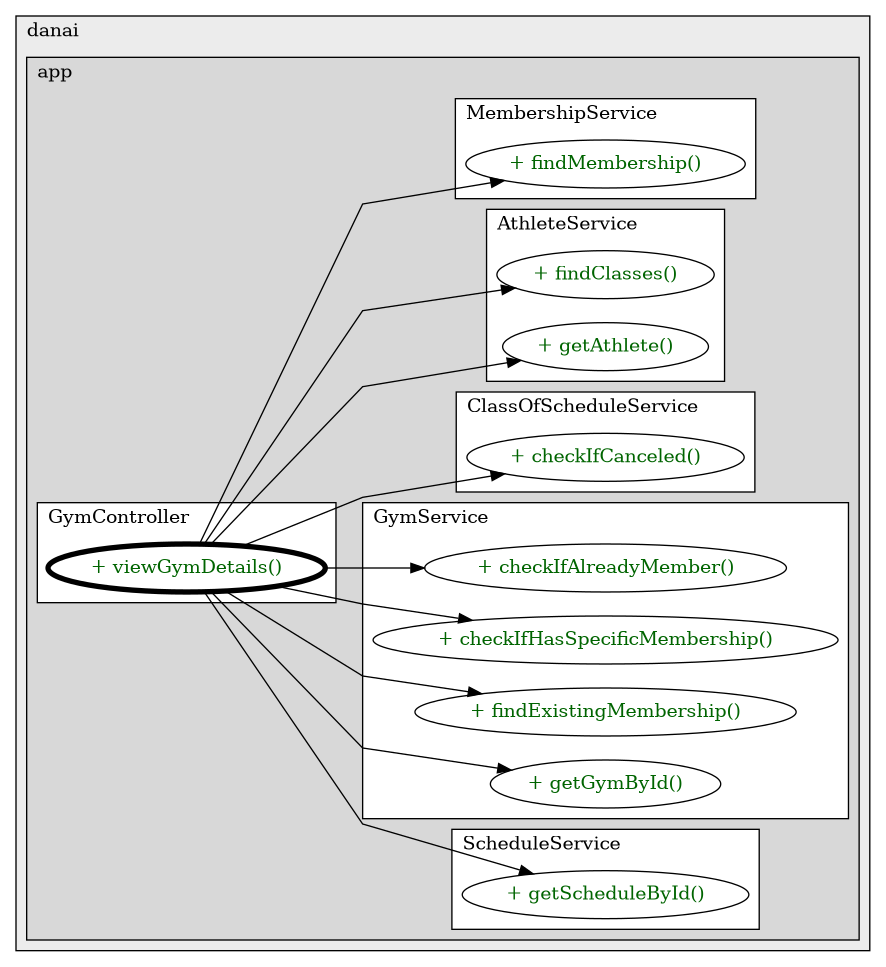 @startuml

/' diagram meta data start
config=CallConfiguration;
{
  "rootMethod": "dipl.danai.app.controller.GymController#viewGymDetails(Long,Model,Authentication)",
  "projectClassification": {
    "searchMode": "OpenProject", // OpenProject, AllProjects
    "includedProjects": "",
    "pathEndKeywords": "*.impl",
    "isClientPath": "",
    "isClientName": "",
    "isTestPath": "",
    "isTestName": "",
    "isMappingPath": "",
    "isMappingName": "",
    "isDataAccessPath": "",
    "isDataAccessName": "",
    "isDataStructurePath": "",
    "isDataStructureName": "",
    "isInterfaceStructuresPath": "",
    "isInterfaceStructuresName": "",
    "isEntryPointPath": "",
    "isEntryPointName": "",
    "treatFinalFieldsAsMandatory": false
  },
  "graphRestriction": {
    "classPackageExcludeFilter": "",
    "classPackageIncludeFilter": "",
    "classNameExcludeFilter": "",
    "classNameIncludeFilter": "",
    "methodNameExcludeFilter": "",
    "methodNameIncludeFilter": "",
    "removeByInheritance": "", // inheritance/annotation based filtering is done in a second step
    "removeByAnnotation": "",
    "removeByClassPackage": "", // cleanup the graph after inheritance/annotation based filtering is done
    "removeByClassName": "",
    "cutMappings": false,
    "cutEnum": true,
    "cutTests": true,
    "cutClient": true,
    "cutDataAccess": true,
    "cutInterfaceStructures": true,
    "cutDataStructures": true,
    "cutGetterAndSetter": true,
    "cutConstructors": true
  },
  "graphTraversal": {
    "forwardDepth": 3,
    "backwardDepth": 3,
    "classPackageExcludeFilter": "",
    "classPackageIncludeFilter": "",
    "classNameExcludeFilter": "",
    "classNameIncludeFilter": "",
    "methodNameExcludeFilter": "",
    "methodNameIncludeFilter": "",
    "hideMappings": false,
    "hideDataStructures": false,
    "hidePrivateMethods": true,
    "hideInterfaceCalls": true, // indirection: implementation -> interface (is hidden) -> implementation
    "onlyShowApplicationEntryPoints": false, // root node is included
    "useMethodCallsForStructureDiagram": "ForwardOnly" // ForwardOnly, BothDirections, No
  },
  "details": {
    "aggregation": "GroupByClass", // ByClass, GroupByClass, None
    "showMethodParametersTypes": false,
    "showMethodParametersNames": false,
    "showMethodReturnType": false,
    "showPackageLevels": 2,
    "showCallOrder": false,
    "edgeMode": "MethodsOnly", // TypesOnly, MethodsOnly, TypesAndMethods, MethodsAndDirectTypeUsage
    "showDetailedClassStructure": false
  },
  "rootClass": "dipl.danai.app.controller.GymController",
  "extensionCallbackMethod": "" // qualified.class.name#methodName - signature: public static String method(String)
}
diagram meta data end '/



digraph g {
    rankdir="LR"
    splines=polyline
    

'nodes 
subgraph cluster_95350649 { 
   	label=danai
	labeljust=l
	fillcolor="#ececec"
	style=filled
   
   subgraph cluster_1386287572 { 
   	label=app
	labeljust=l
	fillcolor="#d8d8d8"
	style=filled
   
   subgraph cluster_1192028054 { 
   	label=ScheduleService
	labeljust=l
	fillcolor=white
	style=filled
   
   ScheduleService823322234XXXgetScheduleById2374300[
	label="+ getScheduleById()"
	style=filled
	fillcolor=white
	tooltip="ScheduleService

null"
	fontcolor=darkgreen
];
} 

subgraph cluster_1790884350 { 
   	label=GymService
	labeljust=l
	fillcolor=white
	style=filled
   
   GymService823322234XXXcheckIfAlreadyMember2102179519[
	label="+ checkIfAlreadyMember()"
	style=filled
	fillcolor=white
	tooltip="GymService

null"
	fontcolor=darkgreen
];

GymService823322234XXXcheckIfHasSpecificMembership1247325203[
	label="+ checkIfHasSpecificMembership()"
	style=filled
	fillcolor=white
	tooltip="GymService

null"
	fontcolor=darkgreen
];

GymService823322234XXXfindExistingMembership131677100[
	label="+ findExistingMembership()"
	style=filled
	fillcolor=white
	tooltip="GymService

null"
	fontcolor=darkgreen
];

GymService823322234XXXgetGymById2374300[
	label="+ getGymById()"
	style=filled
	fillcolor=white
	tooltip="GymService

null"
	fontcolor=darkgreen
];
} 

subgraph cluster_1961418807 { 
   	label=ClassOfScheduleService
	labeljust=l
	fillcolor=white
	style=filled
   
   ClassOfScheduleService823322234XXXcheckIfCanceled2044963013[
	label="+ checkIfCanceled()"
	style=filled
	fillcolor=white
	tooltip="ClassOfScheduleService

null"
	fontcolor=darkgreen
];
} 

subgraph cluster_224331244 { 
   	label=GymController
	labeljust=l
	fillcolor=white
	style=filled
   
   GymController967126229XXXviewGymDetails1756548347[
	label="+ viewGymDetails()"
	style=filled
	fillcolor=white
	tooltip="GymController

null"
	penwidth=4
	fontcolor=darkgreen
];
} 

subgraph cluster_311016830 { 
   	label=AthleteService
	labeljust=l
	fillcolor=white
	style=filled
   
   AthleteService823322234XXXfindClasses270062260[
	label="+ findClasses()"
	style=filled
	fillcolor=white
	tooltip="AthleteService

null"
	fontcolor=darkgreen
];

AthleteService823322234XXXgetAthlete1808118735[
	label="+ getAthlete()"
	style=filled
	fillcolor=white
	tooltip="AthleteService

null"
	fontcolor=darkgreen
];
} 

subgraph cluster_688349047 { 
   	label=MembershipService
	labeljust=l
	fillcolor=white
	style=filled
   
   MembershipService823322234XXXfindMembership131677100[
	label="+ findMembership()"
	style=filled
	fillcolor=white
	tooltip="MembershipService

null"
	fontcolor=darkgreen
];
} 
} 
} 

'edges    
GymController967126229XXXviewGymDetails1756548347 -> AthleteService823322234XXXfindClasses270062260;
GymController967126229XXXviewGymDetails1756548347 -> AthleteService823322234XXXgetAthlete1808118735;
GymController967126229XXXviewGymDetails1756548347 -> ClassOfScheduleService823322234XXXcheckIfCanceled2044963013;
GymController967126229XXXviewGymDetails1756548347 -> GymService823322234XXXcheckIfAlreadyMember2102179519;
GymController967126229XXXviewGymDetails1756548347 -> GymService823322234XXXcheckIfHasSpecificMembership1247325203;
GymController967126229XXXviewGymDetails1756548347 -> GymService823322234XXXfindExistingMembership131677100;
GymController967126229XXXviewGymDetails1756548347 -> GymService823322234XXXgetGymById2374300;
GymController967126229XXXviewGymDetails1756548347 -> MembershipService823322234XXXfindMembership131677100;
GymController967126229XXXviewGymDetails1756548347 -> ScheduleService823322234XXXgetScheduleById2374300;
    
}
@enduml